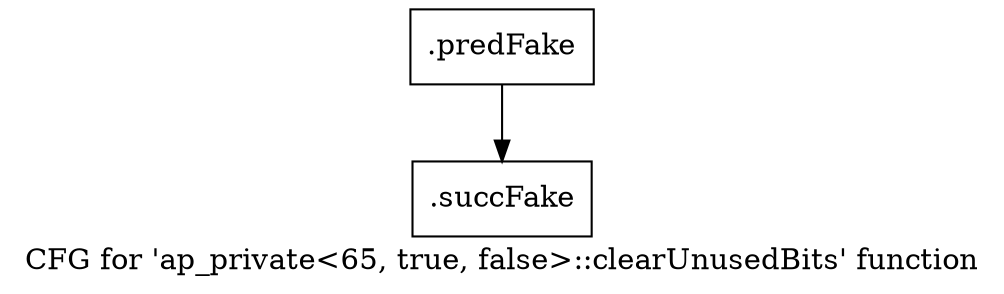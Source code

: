 digraph "CFG for 'ap_private\<65, true, false\>::clearUnusedBits' function" {
	label="CFG for 'ap_private\<65, true, false\>::clearUnusedBits' function";

	Node0x5f44d40 [shape=record,filename="",linenumber="",label="{.predFake}"];
	Node0x5f44d40 -> Node0x6300af0[ callList="" memoryops="" filename="/mnt/xilinx/Vitis_HLS/2021.2/include/etc/ap_private.h" execusionnum="14"];
	Node0x6300af0 [shape=record,filename="/mnt/xilinx/Vitis_HLS/2021.2/include/etc/ap_private.h",linenumber="3546",label="{.succFake}"];
}

